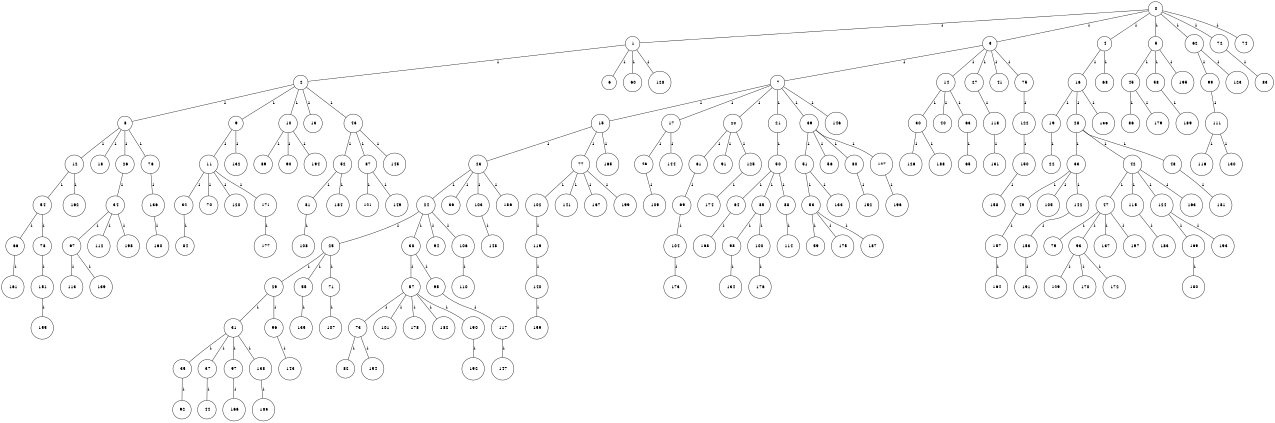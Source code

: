 graph G {
size="8.5,11;"
ratio = "expand;"
fixedsize="true;"
overlap="scale;"
node[shape=circle,width=.12,hight=.12,fontsize=12]
edge[fontsize=12]

0[label=" 0" color=black, pos="0.94336665,1.778467!"];
1[label=" 1" color=black, pos="2.6538622,1.4068208!"];
2[label=" 2" color=black, pos="0.90763413,0.099390967!"];
3[label=" 3" color=black, pos="1.8146862,2.106464!"];
4[label=" 4" color=black, pos="1.4438583,2.7070167!"];
5[label=" 5" color=black, pos="0.48484531,2.8656391!"];
6[label=" 6" color=black, pos="0.72116446,0.74658741!"];
7[label=" 7" color=black, pos="0.54287987,2.174634!"];
8[label=" 8" color=black, pos="1.3943961,2.7255928!"];
9[label=" 9" color=black, pos="1.7396001,2.7477365!"];
10[label=" 10" color=black, pos="1.3844187,2.7315647!"];
11[label=" 11" color=black, pos="2.5621319,0.62448577!"];
12[label=" 12" color=black, pos="1.707311,2.2959348!"];
13[label=" 13" color=black, pos="1.0968545,1.4315513!"];
14[label=" 14" color=black, pos="1.1746015,2.7253142!"];
15[label=" 15" color=black, pos="0.81967041,1.2037279!"];
16[label=" 16" color=black, pos="0.85304924,1.2623247!"];
17[label=" 17" color=black, pos="2.0617342,0.23988365!"];
18[label=" 18" color=black, pos="0.85718873,2.6452579!"];
19[label=" 19" color=black, pos="1.8094771,0.42531076!"];
20[label=" 20" color=black, pos="2.6012461,1.7089444!"];
21[label=" 21" color=black, pos="0.88281946,2.5161196!"];
22[label=" 22" color=black, pos="0.31863437,1.7749024!"];
23[label=" 23" color=black, pos="1.141382,1.3523713!"];
24[label=" 24" color=black, pos="0.90795099,1.5870806!"];
25[label=" 25" color=black, pos="2.6247572,1.4158382!"];
26[label=" 26" color=black, pos="2.7984126,2.9012666!"];
27[label=" 27" color=black, pos="1.3308396,2.1246778!"];
28[label=" 28" color=black, pos="1.0478229,2.6301863!"];
29[label=" 29" color=black, pos="2.9741178,0.98806334!"];
30[label=" 30" color=black, pos="2.3877396,1.431057!"];
31[label=" 31" color=black, pos="2.741596,2.5235528!"];
32[label=" 32" color=black, pos="1.3981242,1.6192323!"];
33[label=" 33" color=black, pos="2.9375977,2.5048274!"];
34[label=" 34" color=black, pos="0.096166431,2.3439!"];
35[label=" 35" color=black, pos="0.73267123,1.3590917!"];
36[label=" 36" color=black, pos="1.3021999,1.7111365!"];
37[label=" 37" color=black, pos="1.1355839,1.5690698!"];
38[label=" 38" color=black, pos="2.4621656,1.052445!"];
39[label=" 39" color=black, pos="0.78355499,2.8533086!"];
40[label=" 40" color=black, pos="2.6866312,0.20456057!"];
41[label=" 41" color=black, pos="2.5076113,0.36023918!"];
42[label=" 42" color=black, pos="2.1154818,0.030783823!"];
43[label=" 43" color=black, pos="2.1727169,0.62864718!"];
44[label=" 44" color=black, pos="1.3791536,0.7512344!"];
45[label=" 45" color=black, pos="2.0389835,2.0380609!"];
46[label=" 46" color=black, pos="2.320431,0.70491063!"];
47[label=" 47" color=black, pos="1.6665038,1.2856652!"];
48[label=" 48" color=black, pos="0.030760182,0.97736391!"];
49[label=" 49" color=black, pos="2.1996137,1.1421493!"];
50[label=" 50" color=black, pos="1.0417422,1.1632486!"];
51[label=" 51" color=black, pos="1.5628087,2.6893758!"];
52[label=" 52" color=black, pos="1.1316794,2.4566997!"];
53[label=" 53" color=black, pos="2.7609145,2.6718119!"];
54[label=" 54" color=black, pos="0.58526648,1.1853315!"];
55[label=" 55" color=black, pos="2.9349418,0.60490524!"];
56[label=" 56" color=black, pos="2.9612224,0.50407353!"];
57[label=" 57" color=black, pos="0.91987224,2.4759316!"];
58[label=" 58" color=black, pos="1.8191559,1.1760736!"];
59[label=" 59" color=black, pos="2.4310759,2.3239268!"];
60[label=" 60" color=black, pos="2.3060596,0.73341823!"];
61[label=" 61" color=black, pos="0.27538707,1.1483196!"];
62[label=" 62" color=black, pos="2.7819527,0.11242379!"];
63[label=" 63" color=black, pos="0.80464774,1.6825966!"];
64[label=" 64" color=black, pos="1.2995982,1.9267062!"];
65[label=" 65" color=black, pos="2.8328929,2.1810849!"];
66[label=" 66" color=black, pos="2.041818,2.0340134!"];
67[label=" 67" color=black, pos="2.2226078,1.0356493!"];
68[label=" 68" color=black, pos="0.13856673,2.5956416!"];
69[label=" 69" color=black, pos="2.1742977,2.2746073!"];
70[label=" 70" color=black, pos="1.0776122,1.673145!"];
71[label=" 71" color=black, pos="0.10436017,1.6481301!"];
72[label=" 72" color=black, pos="0.54241166,1.6234288!"];
73[label=" 73" color=black, pos="0.97747423,2.0273534!"];
74[label=" 74" color=black, pos="2.1616721,2.4921862!"];
75[label=" 75" color=black, pos="1.419307,1.9129474!"];
76[label=" 76" color=black, pos="1.296903,1.9718276!"];
77[label=" 77" color=black, pos="2.2525502,0.42745105!"];
78[label=" 78" color=black, pos="0.63346605,1.2124224!"];
79[label=" 79" color=black, pos="0.45633756,2.1417846!"];
80[label=" 80" color=black, pos="2.435389,2.3740538!"];
81[label=" 81" color=black, pos="0.56972705,0.43215545!"];
82[label=" 82" color=black, pos="2.462774,1.1156791!"];
83[label=" 83" color=black, pos="2.4521771,1.4399549!"];
84[label=" 84" color=black, pos="2.5372156,1.2202808!"];
85[label=" 85" color=black, pos="2.6582173,1.1199283!"];
86[label=" 86" color=black, pos="2.7483278,1.0295096!"];
87[label=" 87" color=black, pos="0.19290328,2.2034146!"];
88[label=" 88" color=black, pos="0.93650758,0.041155428!"];
89[label=" 89" color=black, pos="0.97887565,0.23763379!"];
90[label=" 90" color=black, pos="1.3976525,2.3237308!"];
91[label=" 91" color=black, pos="1.3819395,1.5989098!"];
92[label=" 92" color=black, pos="1.1754681,0.70892094!"];
93[label=" 93" color=black, pos="1.4669223,0.1253688!"];
94[label=" 94" color=black, pos="2.1611999,2.4199156!"];
95[label=" 95" color=black, pos="0.32617262,2.9823954!"];
96[label=" 96" color=black, pos="1.2007986,2.7689148!"];
97[label=" 97" color=black, pos="1.4968617,1.6213239!"];
98[label=" 98" color=black, pos="2.3598615,1.7443439!"];
99[label=" 99" color=black, pos="0.70874036,0.66095617!"];
100[label=" 100" color=black, pos="2.1624442,2.7178938!"];
101[label=" 101" color=black, pos="1.1987263,0.84461665!"];
102[label=" 102" color=black, pos="1.9981411,1.7140294!"];
103[label=" 103" color=black, pos="1.8878624,0.58699388!"];
104[label=" 104" color=black, pos="1.7199757,1.2683352!"];
105[label=" 105" color=black, pos="2.3624573,2.1113517!"];
106[label=" 106" color=black, pos="2.8347139,2.4641199!"];
107[label=" 107" color=black, pos="0.19894919,0.42766265!"];
108[label=" 108" color=black, pos="2.4949532,1.9907598!"];
109[label=" 109" color=black, pos="2.9888191,2.0536058!"];
110[label=" 110" color=black, pos="1.0999087,0.31127385!"];
111[label=" 111" color=black, pos="1.46406,0.076432039!"];
112[label=" 112" color=black, pos="1.2541764,0.40087315!"];
113[label=" 113" color=black, pos="1.2344264,2.3389527!"];
114[label=" 114" color=black, pos="2.3679204,2.6125945!"];
115[label=" 115" color=black, pos="2.9281487,2.9282629!"];
116[label=" 116" color=black, pos="0.18581362,0.1167815!"];
117[label=" 117" color=black, pos="0.7543992,2.1615929!"];
118[label=" 118" color=black, pos="1.9380225,2.8420789!"];
119[label=" 119" color=black, pos="0.3711345,1.5861183!"];
120[label=" 120" color=black, pos="0.26327824,1.2419447!"];
121[label=" 121" color=black, pos="2.4992162,1.5668449!"];
122[label=" 122" color=black, pos="2.38397,2.4340062!"];
123[label=" 123" color=black, pos="2.2196965,2.7352207!"];
124[label=" 124" color=black, pos="0.28129177,1.5801429!"];
125[label=" 125" color=black, pos="2.0223895,0.88999885!"];
126[label=" 126" color=black, pos="0.21460258,2.3624945!"];
127[label=" 127" color=black, pos="0.65058878,0.21104803!"];
128[label=" 128" color=black, pos="0.93560419,0.41157167!"];
129[label=" 129" color=black, pos="2.0338902,0.30195702!"];
130[label=" 130" color=black, pos="1.157856,0.72997894!"];
131[label=" 131" color=black, pos="2.0982322,1.7830627!"];
132[label=" 132" color=black, pos="0.31720184,0.41521495!"];
133[label=" 133" color=black, pos="1.1049414,2.3000033!"];
134[label=" 134" color=black, pos="2.0372916,0.90528103!"];
135[label=" 135" color=black, pos="0.61111054,1.6017474!"];
136[label=" 136" color=black, pos="2.5693218,1.9815351!"];
137[label=" 137" color=black, pos="1.9917356,2.0210722!"];
138[label=" 138" color=black, pos="1.0194553,1.5271441!"];
139[label=" 139" color=black, pos="1.2162508,0.49721155!"];
140[label=" 140" color=black, pos="2.6734124,2.8730439!"];
141[label=" 141" color=black, pos="2.2176403,1.0978977!"];
142[label=" 142" color=black, pos="2.835545,1.9428123!"];
143[label=" 143" color=black, pos="1.1195078,0.99337027!"];
144[label=" 144" color=black, pos="1.5578787,1.2920416!"];
145[label=" 145" color=black, pos="1.2583976,1.699206!"];
146[label=" 146" color=black, pos="1.0641649,0.3955405!"];
147[label=" 147" color=black, pos="2.5365569,2.8138683!"];
148[label=" 148" color=black, pos="1.8051786,1.988323!"];
149[label=" 149" color=black, pos="2.8599595,0.27775075!"];
150[label=" 150" color=black, pos="2.0893994,2.14216!"];
151[label=" 151" color=black, pos="2.7651227,2.8977367!"];
152[label=" 152" color=black, pos="0.11043572,2.8726158!"];
153[label=" 153" color=black, pos="2.5028921,2.6466862!"];
154[label=" 154" color=black, pos="0.79817194,1.8474727!"];
155[label=" 155" color=black, pos="0.93497879,2.5446981!"];
156[label=" 156" color=black, pos="2.3482533,1.7629762!"];
157[label=" 157" color=black, pos="1.6192418,1.9037172!"];
158[label=" 158" color=black, pos="2.26129,2.9175484!"];
159[label=" 159" color=black, pos="0.18140752,0.3494141!"];
160[label=" 160" color=black, pos="0.0050634635,0.66067655!"];
161[label=" 161" color=black, pos="0.79385172,0.075012574!"];
162[label=" 162" color=black, pos="0.34958953,1.9267525!"];
163[label=" 163" color=black, pos="2.5838263,1.0247257!"];
164[label=" 164" color=black, pos="2.0044718,2.1402923!"];
165[label=" 165" color=black, pos="2.8284288,2.3323549!"];
166[label=" 166" color=black, pos="2.0898867,0.11613146!"];
167[label=" 167" color=black, pos="0.065188446,2.5631375!"];
168[label=" 168" color=black, pos="0.68757547,0.57820747!"];
169[label=" 169" color=black, pos="2.5311768,0.073450853!"];
170[label=" 170" color=black, pos="1.5757053,0.16533469!"];
171[label=" 171" color=black, pos="1.4716541,0.091611173!"];
172[label=" 172" color=black, pos="2.9777622,2.0998396!"];
173[label=" 173" color=black, pos="1.275913,0.89590983!"];
174[label=" 174" color=black, pos="1.6820978,1.637094!"];
175[label=" 175" color=black, pos="1.4775868,2.8175381!"];
176[label=" 176" color=black, pos="0.4240455,1.6465895!"];
177[label=" 177" color=black, pos="1.0489656,1.8359887!"];
178[label=" 178" color=black, pos="0.72024374,0.78420258!"];
179[label=" 179" color=black, pos="0.19138374,2.6680237!"];
180[label=" 180" color=black, pos="1.1077172,1.975337!"];
181[label=" 181" color=black, pos="2.2000577,1.7494299!"];
182[label=" 182" color=black, pos="2.8832881,0.62944167!"];
183[label=" 183" color=black, pos="1.5867553,2.5260373!"];
184[label=" 184" color=black, pos="0.84272539,2.9660231!"];
185[label=" 185" color=black, pos="1.8926671,1.516362!"];
186[label=" 186" color=black, pos="0.80333524,2.8048087!"];
187[label=" 187" color=black, pos="0.17637833,1.1638649!"];
188[label=" 188" color=black, pos="2.2406956,1.6677257!"];
189[label=" 189" color=black, pos="2.0104488,0.3229087!"];
190[label=" 190" color=black, pos="1.8036795,0.2546119!"];
191[label=" 191" color=black, pos="0.39933016,0.40123561!"];
192[label=" 192" color=black, pos="1.953276,2.1337466!"];
193[label=" 193" color=black, pos="1.1692706,1.458854!"];
194[label=" 194" color=black, pos="1.9506731,0.96732482!"];
195[label=" 195" color=black, pos="1.736495,1.411147!"];
196[label=" 196" color=black, pos="1.2703917,0.41794383!"];
197[label=" 197" color=black, pos="1.4960284,0.17457744!"];
198[label=" 198" color=black, pos="2.6932029,1.6901427!"];
199[label=" 199" color=black, pos="0.20983853,2.3345886!"];
0--1[label="1"]
0--3[label="1"]
0--4[label="1"]
0--5[label="1"]
0--62[label="1"]
0--72[label="1"]
0--74[label="1"]
1--2[label="1"]
1--6[label="1"]
1--60[label="1"]
1--128[label="1"]
2--8[label="1"]
2--9[label="1"]
2--10[label="1"]
2--13[label="1"]
2--43[label="1"]
3--7[label="1"]
3--14[label="1"]
3--27[label="1"]
3--41[label="1"]
3--75[label="1"]
4--16[label="1"]
4--68[label="1"]
5--45[label="1"]
5--58[label="1"]
5--195[label="1"]
7--15[label="1"]
7--17[label="1"]
7--20[label="1"]
7--21[label="1"]
7--39[label="1"]
7--146[label="1"]
8--12[label="1"]
8--18[label="1"]
8--26[label="1"]
8--76[label="1"]
9--11[label="1"]
9--132[label="1"]
10--89[label="1"]
10--90[label="1"]
10--194[label="1"]
11--32[label="1"]
11--70[label="1"]
11--120[label="1"]
11--171[label="1"]
12--54[label="1"]
12--162[label="1"]
14--30[label="1"]
14--40[label="1"]
14--63[label="1"]
15--23[label="1"]
15--77[label="1"]
15--165[label="1"]
16--19[label="1"]
16--28[label="1"]
16--156[label="1"]
17--46[label="1"]
17--144[label="1"]
19--22[label="1"]
20--61[label="1"]
20--91[label="1"]
20--125[label="1"]
21--50[label="1"]
23--24[label="1"]
23--36[label="1"]
23--103[label="1"]
23--186[label="1"]
24--25[label="1"]
24--38[label="1"]
24--94[label="1"]
24--106[label="1"]
25--29[label="1"]
25--55[label="1"]
25--71[label="1"]
26--34[label="1"]
27--118[label="1"]
28--33[label="1"]
28--42[label="1"]
28--48[label="1"]
29--31[label="1"]
29--96[label="1"]
30--126[label="1"]
30--188[label="1"]
31--35[label="1"]
31--37[label="1"]
31--97[label="1"]
31--138[label="1"]
32--84[label="1"]
33--49[label="1"]
33--105[label="1"]
33--142[label="1"]
34--67[label="1"]
34--112[label="1"]
34--198[label="1"]
35--92[label="1"]
37--44[label="1"]
38--57[label="1"]
38--95[label="1"]
39--51[label="1"]
39--56[label="1"]
39--80[label="1"]
39--127[label="1"]
42--47[label="1"]
42--115[label="1"]
42--124[label="1"]
42--163[label="1"]
43--52[label="1"]
43--87[label="1"]
43--145[label="1"]
45--86[label="1"]
45--179[label="1"]
46--109[label="1"]
47--79[label="1"]
47--93[label="1"]
47--137[label="1"]
47--197[label="1"]
48--181[label="1"]
49--157[label="1"]
50--64[label="1"]
50--85[label="1"]
50--88[label="1"]
51--53[label="1"]
51--133[label="1"]
52--81[label="1"]
52--184[label="1"]
53--59[label="1"]
53--175[label="1"]
53--187[label="1"]
54--66[label="1"]
54--78[label="1"]
55--135[label="1"]
57--73[label="1"]
57--101[label="1"]
57--178[label="1"]
57--182[label="1"]
57--190[label="1"]
58--189[label="1"]
61--69[label="1"]
62--99[label="1"]
62--123[label="1"]
63--65[label="1"]
64--168[label="1"]
66--161[label="1"]
67--113[label="1"]
67--139[label="1"]
69--104[label="1"]
71--107[label="1"]
72--83[label="1"]
73--82[label="1"]
73--154[label="1"]
75--122[label="1"]
76--136[label="1"]
77--102[label="1"]
77--141[label="1"]
77--167[label="1"]
77--199[label="1"]
78--151[label="1"]
80--152[label="1"]
81--108[label="1"]
85--98[label="1"]
85--100[label="1"]
87--121[label="1"]
87--149[label="1"]
88--114[label="1"]
93--129[label="1"]
93--170[label="1"]
93--172[label="1"]
95--117[label="1"]
96--143[label="1"]
97--166[label="1"]
98--134[label="1"]
99--111[label="1"]
100--176[label="1"]
102--119[label="1"]
103--148[label="1"]
104--173[label="1"]
106--110[label="1"]
111--116[label="1"]
111--130[label="1"]
115--183[label="1"]
117--147[label="1"]
118--131[label="1"]
119--140[label="1"]
122--150[label="1"]
124--169[label="1"]
124--193[label="1"]
125--174[label="1"]
127--196[label="1"]
136--160[label="1"]
138--185[label="1"]
140--159[label="1"]
142--153[label="1"]
150--158[label="1"]
151--155[label="1"]
153--191[label="1"]
157--164[label="1"]
169--180[label="1"]
171--177[label="1"]
190--192[label="1"]

}
